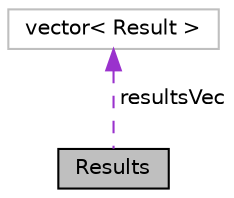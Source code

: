 digraph "Results"
{
  edge [fontname="Helvetica",fontsize="10",labelfontname="Helvetica",labelfontsize="10"];
  node [fontname="Helvetica",fontsize="10",shape=record];
  Node1 [label="Results",height=0.2,width=0.4,color="black", fillcolor="grey75", style="filled", fontcolor="black"];
  Node2 -> Node1 [dir="back",color="darkorchid3",fontsize="10",style="dashed",label=" resultsVec" ,fontname="Helvetica"];
  Node2 [label="vector\< Result \>",height=0.2,width=0.4,color="grey75", fillcolor="white", style="filled"];
}
